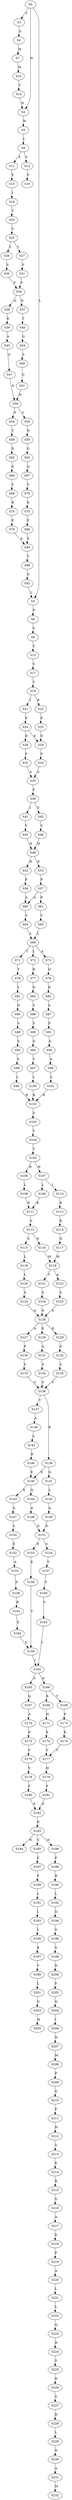 strict digraph  {
	S0 -> S1 [ label = T ];
	S0 -> S2 [ label = N ];
	S0 -> S3 [ label = L ];
	S1 -> S4 [ label = G ];
	S2 -> S5 [ label = W ];
	S3 -> S6 [ label = P ];
	S4 -> S7 [ label = M ];
	S5 -> S8 [ label = I ];
	S6 -> S9 [ label = S ];
	S7 -> S10 [ label = M ];
	S8 -> S11 [ label = A ];
	S8 -> S12 [ label = S ];
	S9 -> S13 [ label = Y ];
	S10 -> S14 [ label = T ];
	S11 -> S15 [ label = F ];
	S12 -> S16 [ label = F ];
	S13 -> S17 [ label = V ];
	S14 -> S2 [ label = N ];
	S15 -> S18 [ label = I ];
	S17 -> S19 [ label = Y ];
	S18 -> S20 [ label = T ];
	S19 -> S21 [ label = I ];
	S19 -> S22 [ label = R ];
	S20 -> S23 [ label = V ];
	S21 -> S24 [ label = E ];
	S22 -> S25 [ label = E ];
	S23 -> S26 [ label = L ];
	S23 -> S27 [ label = I ];
	S24 -> S28 [ label = D ];
	S24 -> S29 [ label = E ];
	S25 -> S29 [ label = E ];
	S26 -> S30 [ label = S ];
	S27 -> S31 [ label = S ];
	S28 -> S32 [ label = P ];
	S29 -> S33 [ label = P ];
	S30 -> S34 [ label = P ];
	S31 -> S34 [ label = P ];
	S32 -> S35 [ label = A ];
	S33 -> S35 [ label = A ];
	S34 -> S36 [ label = Q ];
	S34 -> S37 [ label = N ];
	S35 -> S38 [ label = P ];
	S36 -> S39 [ label = K ];
	S37 -> S40 [ label = T ];
	S38 -> S41 [ label = I ];
	S38 -> S42 [ label = V ];
	S39 -> S43 [ label = A ];
	S40 -> S44 [ label = G ];
	S41 -> S45 [ label = V ];
	S42 -> S46 [ label = V ];
	S43 -> S47 [ label = G ];
	S44 -> S48 [ label = S ];
	S45 -> S49 [ label = H ];
	S46 -> S49 [ label = H ];
	S47 -> S50 [ label = D ];
	S48 -> S51 [ label = G ];
	S49 -> S52 [ label = H ];
	S49 -> S53 [ label = D ];
	S50 -> S54 [ label = P ];
	S50 -> S55 [ label = V ];
	S51 -> S50 [ label = D ];
	S52 -> S56 [ label = P ];
	S53 -> S57 [ label = P ];
	S54 -> S58 [ label = T ];
	S55 -> S59 [ label = N ];
	S56 -> S60 [ label = A ];
	S57 -> S61 [ label = P ];
	S57 -> S60 [ label = A ];
	S58 -> S62 [ label = D ];
	S59 -> S63 [ label = G ];
	S60 -> S64 [ label = V ];
	S61 -> S65 [ label = V ];
	S62 -> S66 [ label = K ];
	S63 -> S67 [ label = Q ];
	S64 -> S68 [ label = L ];
	S65 -> S68 [ label = L ];
	S66 -> S69 [ label = V ];
	S67 -> S70 [ label = V ];
	S68 -> S71 [ label = T ];
	S68 -> S72 [ label = L ];
	S68 -> S73 [ label = A ];
	S69 -> S74 [ label = R ];
	S70 -> S75 [ label = K ];
	S71 -> S76 [ label = T ];
	S72 -> S77 [ label = R ];
	S73 -> S78 [ label = Q ];
	S74 -> S79 [ label = F ];
	S75 -> S80 [ label = F ];
	S76 -> S81 [ label = L ];
	S77 -> S82 [ label = D ];
	S78 -> S83 [ label = D ];
	S79 -> S84 [ label = A ];
	S80 -> S84 [ label = A ];
	S81 -> S85 [ label = N ];
	S82 -> S86 [ label = S ];
	S83 -> S87 [ label = A ];
	S84 -> S88 [ label = T ];
	S85 -> S89 [ label = S ];
	S86 -> S90 [ label = S ];
	S87 -> S91 [ label = P ];
	S88 -> S92 [ label = G ];
	S89 -> S93 [ label = S ];
	S90 -> S94 [ label = G ];
	S91 -> S95 [ label = A ];
	S92 -> S3 [ label = L ];
	S93 -> S96 [ label = S ];
	S94 -> S97 [ label = T ];
	S95 -> S98 [ label = A ];
	S96 -> S99 [ label = L ];
	S97 -> S100 [ label = L ];
	S98 -> S101 [ label = L ];
	S99 -> S102 [ label = R ];
	S100 -> S102 [ label = R ];
	S101 -> S102 [ label = R ];
	S102 -> S103 [ label = S ];
	S103 -> S104 [ label = Y ];
	S104 -> S105 [ label = Y ];
	S105 -> S106 [ label = R ];
	S105 -> S107 [ label = H ];
	S106 -> S108 [ label = L ];
	S107 -> S109 [ label = L ];
	S107 -> S110 [ label = I ];
	S108 -> S111 [ label = R ];
	S109 -> S111 [ label = R ];
	S110 -> S112 [ label = R ];
	S111 -> S113 [ label = S ];
	S112 -> S114 [ label = K ];
	S113 -> S115 [ label = S ];
	S113 -> S116 [ label = N ];
	S114 -> S117 [ label = N ];
	S115 -> S118 [ label = L ];
	S116 -> S119 [ label = M ];
	S117 -> S119 [ label = M ];
	S118 -> S120 [ label = L ];
	S119 -> S121 [ label = V ];
	S119 -> S122 [ label = A ];
	S120 -> S123 [ label = S ];
	S121 -> S124 [ label = S ];
	S122 -> S125 [ label = S ];
	S123 -> S126 [ label = A ];
	S124 -> S126 [ label = A ];
	S125 -> S126 [ label = A ];
	S126 -> S127 [ label = A ];
	S126 -> S128 [ label = E ];
	S126 -> S129 [ label = R ];
	S127 -> S130 [ label = P ];
	S128 -> S131 [ label = A ];
	S129 -> S132 [ label = D ];
	S130 -> S133 [ label = S ];
	S131 -> S134 [ label = S ];
	S132 -> S135 [ label = S ];
	S133 -> S136 [ label = V ];
	S134 -> S136 [ label = V ];
	S135 -> S136 [ label = V ];
	S136 -> S137 [ label = T ];
	S136 -> S138 [ label = R ];
	S137 -> S139 [ label = A ];
	S138 -> S140 [ label = E ];
	S138 -> S141 [ label = Q ];
	S139 -> S142 [ label = L ];
	S140 -> S143 [ label = E ];
	S140 -> S144 [ label = Q ];
	S141 -> S145 [ label = L ];
	S142 -> S146 [ label = R ];
	S143 -> S147 [ label = G ];
	S144 -> S148 [ label = A ];
	S145 -> S149 [ label = A ];
	S146 -> S140 [ label = E ];
	S147 -> S150 [ label = S ];
	S148 -> S151 [ label = D ];
	S149 -> S151 [ label = D ];
	S150 -> S152 [ label = E ];
	S151 -> S153 [ label = E ];
	S151 -> S154 [ label = S ];
	S152 -> S155 [ label = A ];
	S153 -> S156 [ label = E ];
	S154 -> S157 [ label = V ];
	S155 -> S158 [ label = D ];
	S156 -> S159 [ label = V ];
	S157 -> S160 [ label = S ];
	S158 -> S161 [ label = R ];
	S159 -> S162 [ label = I ];
	S160 -> S163 [ label = V ];
	S161 -> S164 [ label = E ];
	S162 -> S165 [ label = S ];
	S162 -> S166 [ label = N ];
	S163 -> S162 [ label = I ];
	S164 -> S159 [ label = V ];
	S165 -> S167 [ label = Q ];
	S166 -> S168 [ label = R ];
	S166 -> S169 [ label = T ];
	S167 -> S170 [ label = A ];
	S168 -> S171 [ label = H ];
	S169 -> S172 [ label = P ];
	S170 -> S173 [ label = D ];
	S171 -> S174 [ label = E ];
	S172 -> S175 [ label = E ];
	S173 -> S176 [ label = V ];
	S174 -> S177 [ label = V ];
	S175 -> S177 [ label = V ];
	S176 -> S178 [ label = Y ];
	S177 -> S179 [ label = H ];
	S178 -> S180 [ label = F ];
	S179 -> S181 [ label = F ];
	S180 -> S182 [ label = P ];
	S181 -> S182 [ label = P ];
	S182 -> S183 [ label = R ];
	S183 -> S184 [ label = R ];
	S183 -> S185 [ label = C ];
	S183 -> S186 [ label = N ];
	S185 -> S187 [ label = F ];
	S186 -> S188 [ label = P ];
	S187 -> S189 [ label = F ];
	S188 -> S190 [ label = R ];
	S189 -> S191 [ label = L ];
	S190 -> S192 [ label = L ];
	S191 -> S193 [ label = I ];
	S192 -> S194 [ label = D ];
	S193 -> S195 [ label = I ];
	S194 -> S196 [ label = S ];
	S195 -> S197 [ label = K ];
	S196 -> S198 [ label = S ];
	S197 -> S199 [ label = V ];
	S198 -> S200 [ label = D ];
	S199 -> S201 [ label = L ];
	S200 -> S202 [ label = F ];
	S201 -> S203 [ label = G ];
	S202 -> S204 [ label = Q ];
	S203 -> S205 [ label = M ];
	S204 -> S206 [ label = I ];
	S206 -> S207 [ label = N ];
	S207 -> S208 [ label = M ];
	S208 -> S209 [ label = P ];
	S209 -> S210 [ label = G ];
	S210 -> S211 [ label = P ];
	S211 -> S212 [ label = H ];
	S212 -> S213 [ label = V ];
	S213 -> S214 [ label = E ];
	S214 -> S215 [ label = R ];
	S215 -> S216 [ label = G ];
	S216 -> S217 [ label = A ];
	S217 -> S218 [ label = E ];
	S218 -> S219 [ label = P ];
	S219 -> S220 [ label = A ];
	S220 -> S221 [ label = L ];
	S221 -> S222 [ label = L ];
	S222 -> S223 [ label = Q ];
	S223 -> S224 [ label = R ];
	S224 -> S225 [ label = S ];
	S225 -> S226 [ label = D ];
	S226 -> S227 [ label = S ];
	S227 -> S228 [ label = D ];
	S228 -> S229 [ label = L ];
	S229 -> S230 [ label = D ];
	S230 -> S231 [ label = A ];
	S231 -> S232 [ label = M ];
}
